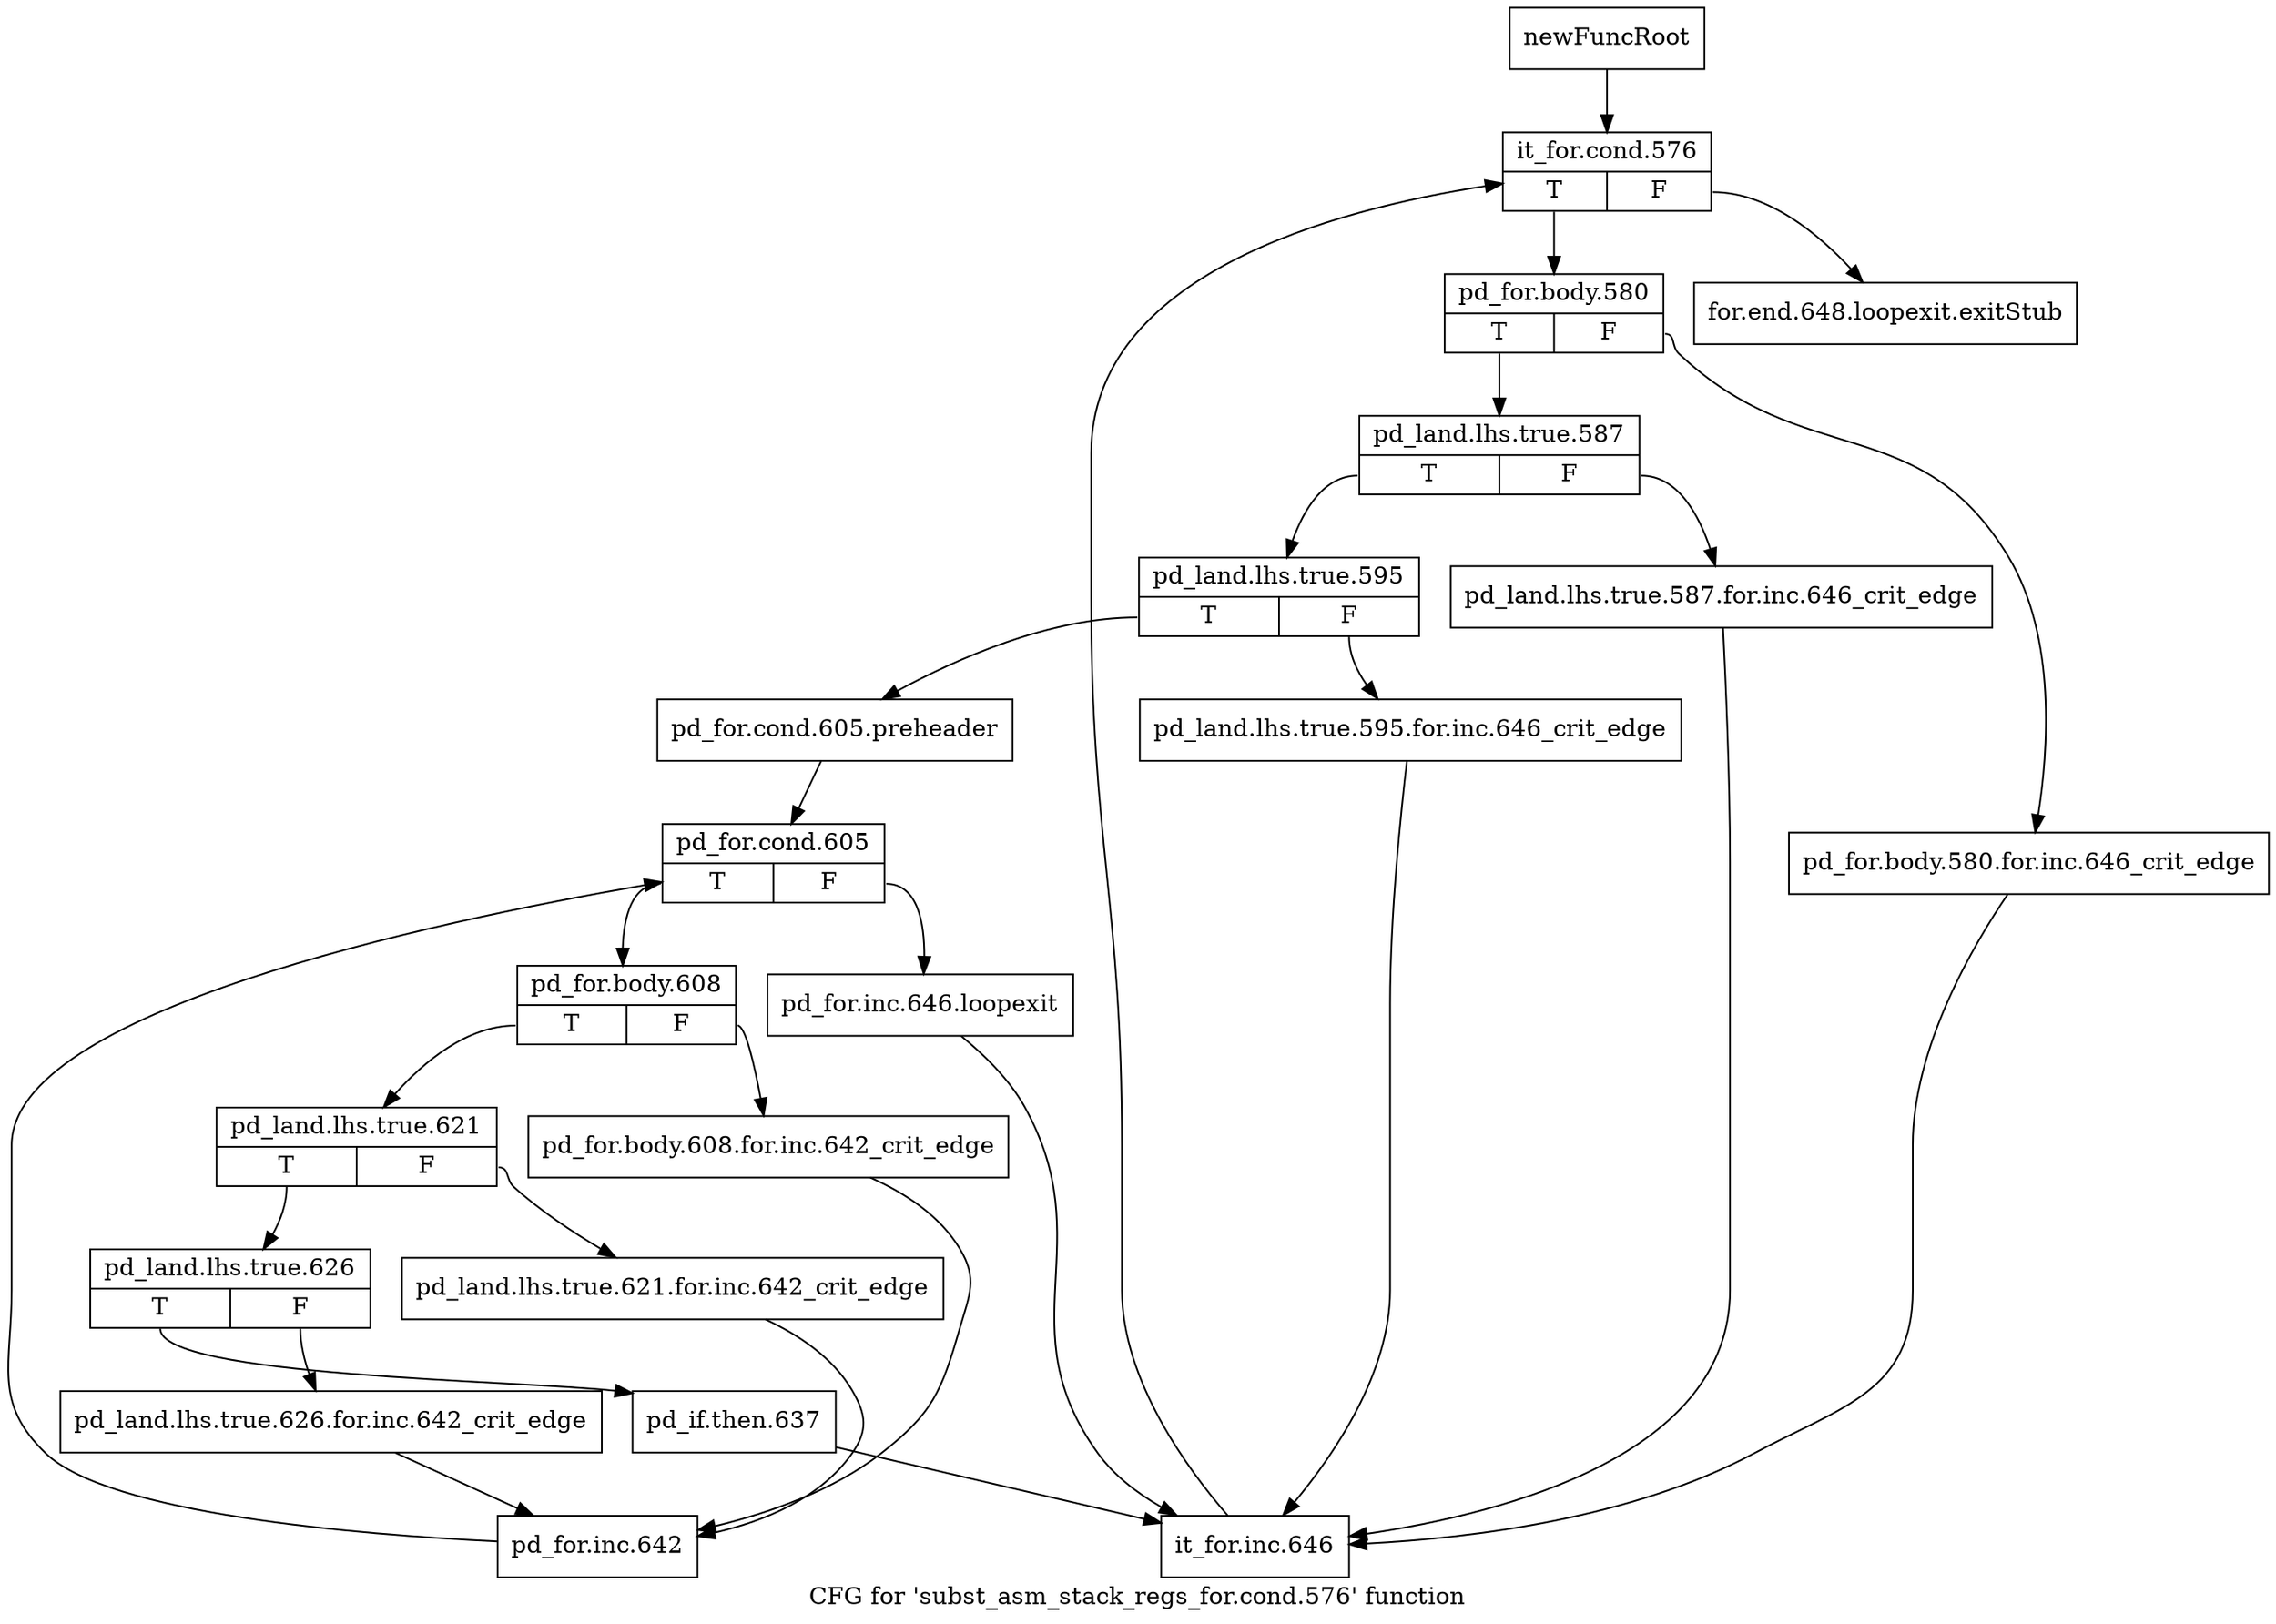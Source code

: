 digraph "CFG for 'subst_asm_stack_regs_for.cond.576' function" {
	label="CFG for 'subst_asm_stack_regs_for.cond.576' function";

	Node0xb90b5f0 [shape=record,label="{newFuncRoot}"];
	Node0xb90b5f0 -> Node0xb90b690;
	Node0xb90b640 [shape=record,label="{for.end.648.loopexit.exitStub}"];
	Node0xb90b690 [shape=record,label="{it_for.cond.576|{<s0>T|<s1>F}}"];
	Node0xb90b690:s0 -> Node0xb90b6e0;
	Node0xb90b690:s1 -> Node0xb90b640;
	Node0xb90b6e0 [shape=record,label="{pd_for.body.580|{<s0>T|<s1>F}}"];
	Node0xb90b6e0:s0 -> Node0xb90b780;
	Node0xb90b6e0:s1 -> Node0xb90b730;
	Node0xb90b730 [shape=record,label="{pd_for.body.580.for.inc.646_crit_edge}"];
	Node0xb90b730 -> Node0xb90bc30;
	Node0xb90b780 [shape=record,label="{pd_land.lhs.true.587|{<s0>T|<s1>F}}"];
	Node0xb90b780:s0 -> Node0xb90b820;
	Node0xb90b780:s1 -> Node0xb90b7d0;
	Node0xb90b7d0 [shape=record,label="{pd_land.lhs.true.587.for.inc.646_crit_edge}"];
	Node0xb90b7d0 -> Node0xb90bc30;
	Node0xb90b820 [shape=record,label="{pd_land.lhs.true.595|{<s0>T|<s1>F}}"];
	Node0xb90b820:s0 -> Node0xb90b8c0;
	Node0xb90b820:s1 -> Node0xb90b870;
	Node0xb90b870 [shape=record,label="{pd_land.lhs.true.595.for.inc.646_crit_edge}"];
	Node0xb90b870 -> Node0xb90bc30;
	Node0xb90b8c0 [shape=record,label="{pd_for.cond.605.preheader}"];
	Node0xb90b8c0 -> Node0xb90b910;
	Node0xb90b910 [shape=record,label="{pd_for.cond.605|{<s0>T|<s1>F}}"];
	Node0xb90b910:s0 -> Node0xb90b9b0;
	Node0xb90b910:s1 -> Node0xb90b960;
	Node0xb90b960 [shape=record,label="{pd_for.inc.646.loopexit}"];
	Node0xb90b960 -> Node0xb90bc30;
	Node0xb90b9b0 [shape=record,label="{pd_for.body.608|{<s0>T|<s1>F}}"];
	Node0xb90b9b0:s0 -> Node0xb90ba50;
	Node0xb90b9b0:s1 -> Node0xb90ba00;
	Node0xb90ba00 [shape=record,label="{pd_for.body.608.for.inc.642_crit_edge}"];
	Node0xb90ba00 -> Node0xb90bb90;
	Node0xb90ba50 [shape=record,label="{pd_land.lhs.true.621|{<s0>T|<s1>F}}"];
	Node0xb90ba50:s0 -> Node0xb90baf0;
	Node0xb90ba50:s1 -> Node0xb90baa0;
	Node0xb90baa0 [shape=record,label="{pd_land.lhs.true.621.for.inc.642_crit_edge}"];
	Node0xb90baa0 -> Node0xb90bb90;
	Node0xb90baf0 [shape=record,label="{pd_land.lhs.true.626|{<s0>T|<s1>F}}"];
	Node0xb90baf0:s0 -> Node0xb90bbe0;
	Node0xb90baf0:s1 -> Node0xb90bb40;
	Node0xb90bb40 [shape=record,label="{pd_land.lhs.true.626.for.inc.642_crit_edge}"];
	Node0xb90bb40 -> Node0xb90bb90;
	Node0xb90bb90 [shape=record,label="{pd_for.inc.642}"];
	Node0xb90bb90 -> Node0xb90b910;
	Node0xb90bbe0 [shape=record,label="{pd_if.then.637}"];
	Node0xb90bbe0 -> Node0xb90bc30;
	Node0xb90bc30 [shape=record,label="{it_for.inc.646}"];
	Node0xb90bc30 -> Node0xb90b690;
}
